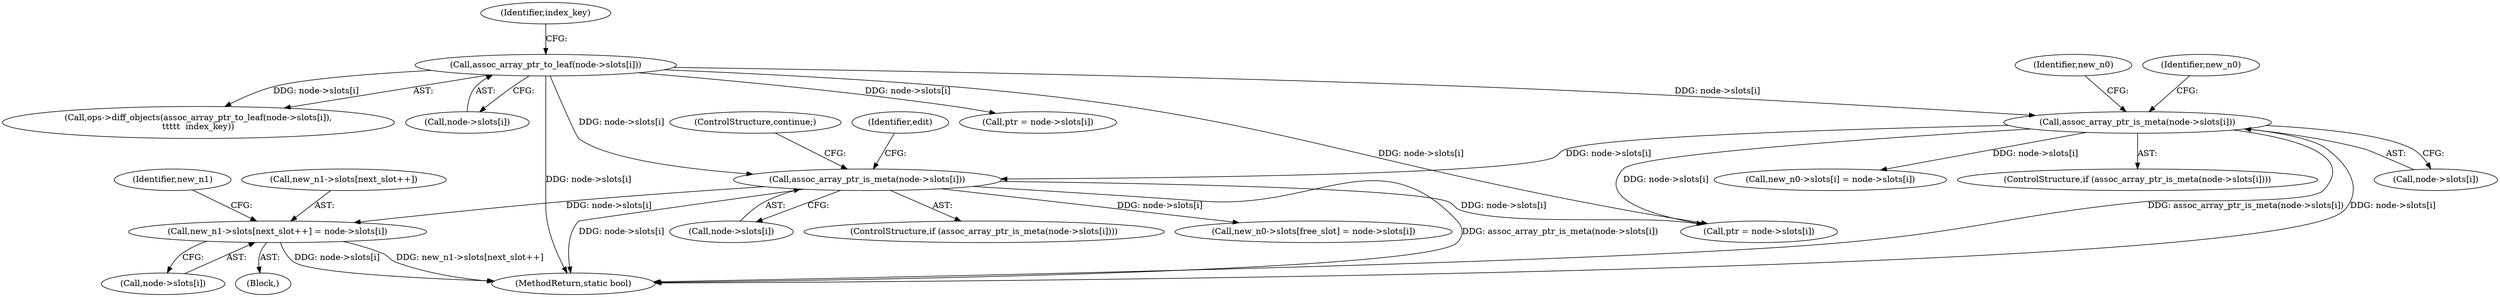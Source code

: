 digraph "0_linux_ea6789980fdaa610d7eb63602c746bf6ec70cd2b@pointer" {
"1000621" [label="(Call,new_n1->slots[next_slot++] = node->slots[i])"];
"1000605" [label="(Call,assoc_array_ptr_is_meta(node->slots[i]))"];
"1000881" [label="(Call,assoc_array_ptr_to_leaf(node->slots[i]))"];
"1000546" [label="(Call,assoc_array_ptr_is_meta(node->slots[i]))"];
"1000881" [label="(Call,assoc_array_ptr_to_leaf(node->slots[i]))"];
"1001065" [label="(Call,ptr = node->slots[i])"];
"1000552" [label="(Call,new_n0->slots[i] = node->slots[i])"];
"1000622" [label="(Call,new_n1->slots[next_slot++])"];
"1000555" [label="(Identifier,new_n0)"];
"1001112" [label="(MethodReturn,static bool)"];
"1000545" [label="(ControlStructure,if (assoc_array_ptr_is_meta(node->slots[i])))"];
"1000628" [label="(Call,node->slots[i])"];
"1000604" [label="(ControlStructure,if (assoc_array_ptr_is_meta(node->slots[i])))"];
"1000880" [label="(Call,ops->diff_objects(assoc_array_ptr_to_leaf(node->slots[i]),\n\t\t\t\t\t  index_key))"];
"1000546" [label="(Call,assoc_array_ptr_is_meta(node->slots[i]))"];
"1000650" [label="(Call,new_n0->slots[free_slot] = node->slots[i])"];
"1000616" [label="(Identifier,edit)"];
"1000747" [label="(Call,ptr = node->slots[i])"];
"1000621" [label="(Call,new_n1->slots[next_slot++] = node->slots[i])"];
"1000611" [label="(ControlStructure,continue;)"];
"1000567" [label="(Identifier,new_n0)"];
"1000635" [label="(Identifier,new_n1)"];
"1000882" [label="(Call,node->slots[i])"];
"1000620" [label="(Block,)"];
"1000547" [label="(Call,node->slots[i])"];
"1000606" [label="(Call,node->slots[i])"];
"1000887" [label="(Identifier,index_key)"];
"1000605" [label="(Call,assoc_array_ptr_is_meta(node->slots[i]))"];
"1000621" -> "1000620"  [label="AST: "];
"1000621" -> "1000628"  [label="CFG: "];
"1000622" -> "1000621"  [label="AST: "];
"1000628" -> "1000621"  [label="AST: "];
"1000635" -> "1000621"  [label="CFG: "];
"1000621" -> "1001112"  [label="DDG: new_n1->slots[next_slot++]"];
"1000621" -> "1001112"  [label="DDG: node->slots[i]"];
"1000605" -> "1000621"  [label="DDG: node->slots[i]"];
"1000605" -> "1000604"  [label="AST: "];
"1000605" -> "1000606"  [label="CFG: "];
"1000606" -> "1000605"  [label="AST: "];
"1000611" -> "1000605"  [label="CFG: "];
"1000616" -> "1000605"  [label="CFG: "];
"1000605" -> "1001112"  [label="DDG: assoc_array_ptr_is_meta(node->slots[i])"];
"1000605" -> "1001112"  [label="DDG: node->slots[i]"];
"1000881" -> "1000605"  [label="DDG: node->slots[i]"];
"1000546" -> "1000605"  [label="DDG: node->slots[i]"];
"1000605" -> "1000650"  [label="DDG: node->slots[i]"];
"1000605" -> "1000747"  [label="DDG: node->slots[i]"];
"1000881" -> "1000880"  [label="AST: "];
"1000881" -> "1000882"  [label="CFG: "];
"1000882" -> "1000881"  [label="AST: "];
"1000887" -> "1000881"  [label="CFG: "];
"1000881" -> "1001112"  [label="DDG: node->slots[i]"];
"1000881" -> "1000546"  [label="DDG: node->slots[i]"];
"1000881" -> "1000747"  [label="DDG: node->slots[i]"];
"1000881" -> "1000880"  [label="DDG: node->slots[i]"];
"1000881" -> "1001065"  [label="DDG: node->slots[i]"];
"1000546" -> "1000545"  [label="AST: "];
"1000546" -> "1000547"  [label="CFG: "];
"1000547" -> "1000546"  [label="AST: "];
"1000555" -> "1000546"  [label="CFG: "];
"1000567" -> "1000546"  [label="CFG: "];
"1000546" -> "1001112"  [label="DDG: assoc_array_ptr_is_meta(node->slots[i])"];
"1000546" -> "1001112"  [label="DDG: node->slots[i]"];
"1000546" -> "1000552"  [label="DDG: node->slots[i]"];
"1000546" -> "1000747"  [label="DDG: node->slots[i]"];
}
